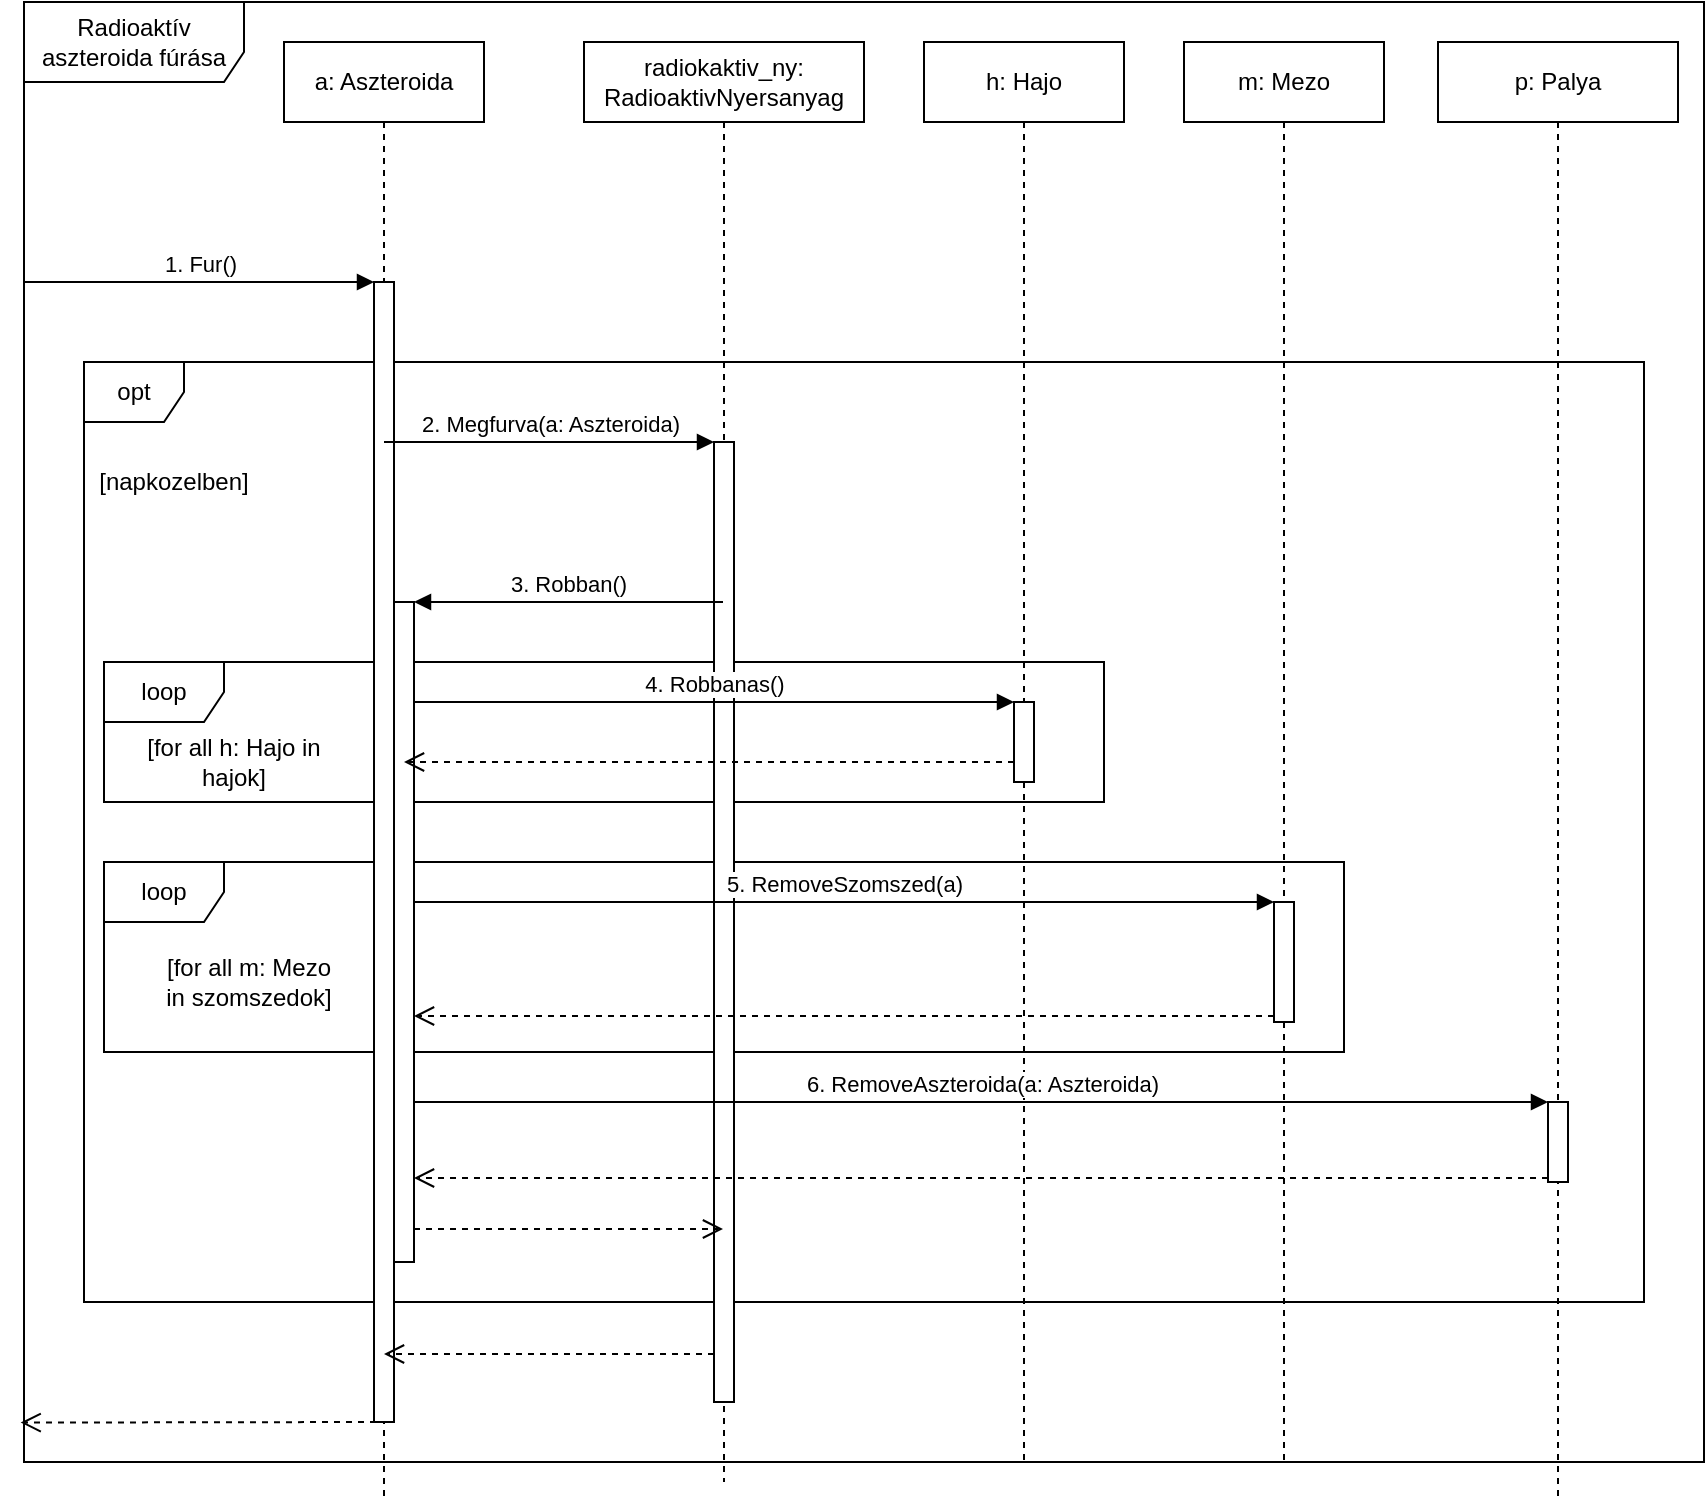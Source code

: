 <mxfile version="14.5.3" type="github" pages="2">
  <diagram id="Rjy7DIeg4grlGBXOI1I1" name="Page-1">
    <mxGraphModel dx="1695" dy="450" grid="1" gridSize="10" guides="1" tooltips="1" connect="1" arrows="1" fold="1" page="1" pageScale="1" pageWidth="827" pageHeight="1169" math="0" shadow="0">
      <root>
        <mxCell id="0" />
        <mxCell id="1" parent="0" />
        <mxCell id="vefwPqPzzZ4kYgLpNcf5-1" value="Radioaktív aszteroida fúrása" style="shape=umlFrame;whiteSpace=wrap;html=1;width=110;height=40;" vertex="1" parent="1">
          <mxGeometry y="190" width="840" height="730" as="geometry" />
        </mxCell>
        <mxCell id="MeOerKK49-KA1nSiK9yO-4" value="opt" style="shape=umlFrame;whiteSpace=wrap;html=1;width=50;height=30;" parent="1" vertex="1">
          <mxGeometry x="30" y="370" width="780" height="470" as="geometry" />
        </mxCell>
        <mxCell id="MeOerKK49-KA1nSiK9yO-10" value="loop" style="shape=umlFrame;whiteSpace=wrap;html=1;" parent="1" vertex="1">
          <mxGeometry x="40" y="520" width="500" height="70" as="geometry" />
        </mxCell>
        <mxCell id="4TLl59DcIBhPbdApSVMo-17" value="loop" style="shape=umlFrame;whiteSpace=wrap;html=1;" parent="1" vertex="1">
          <mxGeometry x="40" y="620" width="620" height="95" as="geometry" />
        </mxCell>
        <mxCell id="4TLl59DcIBhPbdApSVMo-1" value="a: Aszteroida" style="shape=umlLifeline;perimeter=lifelinePerimeter;whiteSpace=wrap;html=1;container=1;collapsible=0;recursiveResize=0;outlineConnect=0;" parent="1" vertex="1">
          <mxGeometry x="130" y="210" width="100" height="730" as="geometry" />
        </mxCell>
        <mxCell id="4TLl59DcIBhPbdApSVMo-2" value="" style="html=1;points=[];perimeter=orthogonalPerimeter;" parent="4TLl59DcIBhPbdApSVMo-1" vertex="1">
          <mxGeometry x="45" y="120" width="10" height="570" as="geometry" />
        </mxCell>
        <mxCell id="4TLl59DcIBhPbdApSVMo-3" value="1. Fur()" style="html=1;verticalAlign=bottom;endArrow=block;entryX=0;entryY=0;" parent="4TLl59DcIBhPbdApSVMo-1" target="4TLl59DcIBhPbdApSVMo-2" edge="1">
          <mxGeometry relative="1" as="geometry">
            <mxPoint x="-130" y="120" as="sourcePoint" />
          </mxGeometry>
        </mxCell>
        <mxCell id="4TLl59DcIBhPbdApSVMo-9" value="" style="html=1;points=[];perimeter=orthogonalPerimeter;" parent="4TLl59DcIBhPbdApSVMo-1" vertex="1">
          <mxGeometry x="55" y="280" width="10" height="330" as="geometry" />
        </mxCell>
        <mxCell id="4TLl59DcIBhPbdApSVMo-5" value="radiokaktiv_ny: RadioaktivNyersanyag" style="shape=umlLifeline;perimeter=lifelinePerimeter;whiteSpace=wrap;html=1;container=1;collapsible=0;recursiveResize=0;outlineConnect=0;" parent="1" vertex="1">
          <mxGeometry x="280" y="210" width="140" height="720" as="geometry" />
        </mxCell>
        <mxCell id="4TLl59DcIBhPbdApSVMo-6" value="" style="html=1;points=[];perimeter=orthogonalPerimeter;" parent="4TLl59DcIBhPbdApSVMo-5" vertex="1">
          <mxGeometry x="65" y="200" width="10" height="480" as="geometry" />
        </mxCell>
        <mxCell id="4TLl59DcIBhPbdApSVMo-8" value="" style="html=1;verticalAlign=bottom;endArrow=open;dashed=1;endSize=8;exitX=0;exitY=0.95;" parent="1" source="4TLl59DcIBhPbdApSVMo-6" target="4TLl59DcIBhPbdApSVMo-1" edge="1">
          <mxGeometry relative="1" as="geometry">
            <mxPoint x="375" y="406" as="targetPoint" />
          </mxGeometry>
        </mxCell>
        <mxCell id="4TLl59DcIBhPbdApSVMo-7" value="2. Megfurva(a: Aszteroida)" style="html=1;verticalAlign=bottom;endArrow=block;entryX=0;entryY=0;" parent="1" source="4TLl59DcIBhPbdApSVMo-1" target="4TLl59DcIBhPbdApSVMo-6" edge="1">
          <mxGeometry relative="1" as="geometry">
            <mxPoint x="375" y="330" as="sourcePoint" />
          </mxGeometry>
        </mxCell>
        <mxCell id="4TLl59DcIBhPbdApSVMo-10" value="3. Robban()" style="html=1;verticalAlign=bottom;endArrow=block;entryX=1;entryY=0;" parent="1" source="4TLl59DcIBhPbdApSVMo-5" target="4TLl59DcIBhPbdApSVMo-9" edge="1">
          <mxGeometry relative="1" as="geometry">
            <mxPoint x="255" y="430" as="sourcePoint" />
          </mxGeometry>
        </mxCell>
        <mxCell id="4TLl59DcIBhPbdApSVMo-11" value="" style="html=1;verticalAlign=bottom;endArrow=open;dashed=1;endSize=8;exitX=1;exitY=0.95;" parent="1" source="4TLl59DcIBhPbdApSVMo-9" target="4TLl59DcIBhPbdApSVMo-5" edge="1">
          <mxGeometry relative="1" as="geometry">
            <mxPoint x="255" y="487" as="targetPoint" />
          </mxGeometry>
        </mxCell>
        <mxCell id="4TLl59DcIBhPbdApSVMo-12" value="h: Hajo" style="shape=umlLifeline;perimeter=lifelinePerimeter;whiteSpace=wrap;html=1;container=1;collapsible=0;recursiveResize=0;outlineConnect=0;" parent="1" vertex="1">
          <mxGeometry x="450" y="210" width="100" height="710" as="geometry" />
        </mxCell>
        <mxCell id="4TLl59DcIBhPbdApSVMo-14" value="" style="html=1;points=[];perimeter=orthogonalPerimeter;" parent="4TLl59DcIBhPbdApSVMo-12" vertex="1">
          <mxGeometry x="45" y="330" width="10" height="40" as="geometry" />
        </mxCell>
        <mxCell id="4TLl59DcIBhPbdApSVMo-15" value="4. Robbanas()" style="html=1;verticalAlign=bottom;endArrow=block;entryX=0;entryY=0;" parent="1" source="4TLl59DcIBhPbdApSVMo-9" target="4TLl59DcIBhPbdApSVMo-14" edge="1">
          <mxGeometry relative="1" as="geometry">
            <mxPoint x="200" y="410" as="sourcePoint" />
          </mxGeometry>
        </mxCell>
        <mxCell id="4TLl59DcIBhPbdApSVMo-18" value="[for all h: Hajo in hajok]" style="text;html=1;strokeColor=none;fillColor=none;align=center;verticalAlign=middle;whiteSpace=wrap;rounded=0;" parent="1" vertex="1">
          <mxGeometry x="60" y="560" width="90" height="20" as="geometry" />
        </mxCell>
        <mxCell id="4TLl59DcIBhPbdApSVMo-19" value="p: Palya" style="shape=umlLifeline;perimeter=lifelinePerimeter;whiteSpace=wrap;html=1;container=1;collapsible=0;recursiveResize=0;outlineConnect=0;" parent="1" vertex="1">
          <mxGeometry x="707" y="210" width="120" height="730" as="geometry" />
        </mxCell>
        <mxCell id="4TLl59DcIBhPbdApSVMo-20" value="" style="html=1;points=[];perimeter=orthogonalPerimeter;" parent="4TLl59DcIBhPbdApSVMo-19" vertex="1">
          <mxGeometry x="55" y="530" width="10" height="40" as="geometry" />
        </mxCell>
        <mxCell id="4TLl59DcIBhPbdApSVMo-21" value="6. RemoveAszteroida(a: Aszteroida)" style="html=1;verticalAlign=bottom;endArrow=block;entryX=0;entryY=0;" parent="1" source="4TLl59DcIBhPbdApSVMo-9" target="4TLl59DcIBhPbdApSVMo-20" edge="1">
          <mxGeometry relative="1" as="geometry">
            <mxPoint x="655" y="490" as="sourcePoint" />
          </mxGeometry>
        </mxCell>
        <mxCell id="4TLl59DcIBhPbdApSVMo-22" value="" style="html=1;verticalAlign=bottom;endArrow=open;dashed=1;endSize=8;exitX=0;exitY=0.95;" parent="1" source="4TLl59DcIBhPbdApSVMo-20" target="4TLl59DcIBhPbdApSVMo-9" edge="1">
          <mxGeometry x="-0.056" y="32" relative="1" as="geometry">
            <mxPoint x="655" y="566" as="targetPoint" />
            <mxPoint as="offset" />
          </mxGeometry>
        </mxCell>
        <mxCell id="MeOerKK49-KA1nSiK9yO-1" value="" style="endArrow=open;startArrow=none;endFill=0;startFill=0;endSize=8;html=1;verticalAlign=bottom;dashed=1;labelBackgroundColor=none;" parent="1" source="4TLl59DcIBhPbdApSVMo-14" edge="1">
          <mxGeometry x="-0.115" y="-10" width="160" relative="1" as="geometry">
            <mxPoint x="370" y="450" as="sourcePoint" />
            <mxPoint x="190" y="570" as="targetPoint" />
            <mxPoint as="offset" />
          </mxGeometry>
        </mxCell>
        <mxCell id="MeOerKK49-KA1nSiK9yO-6" value="m: Mezo" style="shape=umlLifeline;perimeter=lifelinePerimeter;whiteSpace=wrap;html=1;container=1;collapsible=0;recursiveResize=0;outlineConnect=0;" parent="1" vertex="1">
          <mxGeometry x="580" y="210" width="100" height="710" as="geometry" />
        </mxCell>
        <mxCell id="MeOerKK49-KA1nSiK9yO-7" value="" style="html=1;points=[];perimeter=orthogonalPerimeter;" parent="MeOerKK49-KA1nSiK9yO-6" vertex="1">
          <mxGeometry x="45" y="430" width="10" height="60" as="geometry" />
        </mxCell>
        <mxCell id="MeOerKK49-KA1nSiK9yO-8" value="5. RemoveSzomszed(a)" style="html=1;verticalAlign=bottom;endArrow=block;entryX=0;entryY=0;" parent="1" source="4TLl59DcIBhPbdApSVMo-9" target="MeOerKK49-KA1nSiK9yO-7" edge="1">
          <mxGeometry relative="1" as="geometry">
            <mxPoint x="200" y="490" as="sourcePoint" />
          </mxGeometry>
        </mxCell>
        <mxCell id="MeOerKK49-KA1nSiK9yO-9" value="" style="html=1;verticalAlign=bottom;endArrow=open;dashed=1;endSize=8;exitX=0;exitY=0.95;" parent="1" source="MeOerKK49-KA1nSiK9yO-7" target="4TLl59DcIBhPbdApSVMo-9" edge="1">
          <mxGeometry x="-0.001" y="-45" relative="1" as="geometry">
            <mxPoint x="675" y="566" as="targetPoint" />
            <mxPoint as="offset" />
          </mxGeometry>
        </mxCell>
        <mxCell id="MeOerKK49-KA1nSiK9yO-18" value="[for all m: Mezo in szomszedok]" style="text;html=1;strokeColor=none;fillColor=none;align=center;verticalAlign=middle;whiteSpace=wrap;rounded=0;" parent="1" vertex="1">
          <mxGeometry x="65" y="670" width="95" height="20" as="geometry" />
        </mxCell>
        <mxCell id="MeOerKK49-KA1nSiK9yO-19" value="[napkozelben]" style="text;html=1;strokeColor=none;fillColor=none;align=center;verticalAlign=middle;whiteSpace=wrap;rounded=0;" parent="1" vertex="1">
          <mxGeometry x="20" y="420" width="110" height="20" as="geometry" />
        </mxCell>
        <mxCell id="4TLl59DcIBhPbdApSVMo-4" value="" style="html=1;verticalAlign=bottom;endArrow=open;dashed=1;endSize=8;exitX=0.1;exitY=1;entryX=-0.002;entryY=0.973;entryDx=0;entryDy=0;entryPerimeter=0;exitDx=0;exitDy=0;exitPerimeter=0;" parent="1" source="4TLl59DcIBhPbdApSVMo-2" edge="1" target="vefwPqPzzZ4kYgLpNcf5-1">
          <mxGeometry relative="1" as="geometry">
            <mxPoint x="90" y="888" as="targetPoint" />
          </mxGeometry>
        </mxCell>
      </root>
    </mxGraphModel>
  </diagram>
  <diagram id="1zvRQWgCW_XFk76CO3uB" name="Page-2">
    <mxGraphModel dx="1038" dy="548" grid="1" gridSize="10" guides="1" tooltips="1" connect="1" arrows="1" fold="1" page="1" pageScale="1" pageWidth="827" pageHeight="1169" math="0" shadow="0">
      <root>
        <mxCell id="gEA0rAeKUrwyfOQOb0nm-0" />
        <mxCell id="gEA0rAeKUrwyfOQOb0nm-1" parent="gEA0rAeKUrwyfOQOb0nm-0" />
        <mxCell id="5mKPGL81uqoDXcXCVs70-0" value="Radioaktív&lt;br&gt;fúrás" style="shape=umlFrame;whiteSpace=wrap;html=1;width=80;height=50;" parent="gEA0rAeKUrwyfOQOb0nm-1" vertex="1">
          <mxGeometry x="40" y="75" width="830" height="540" as="geometry" />
        </mxCell>
        <mxCell id="obV4PO8V5TS8Af0Fve6h-1" value="alt" style="shape=umlFrame;whiteSpace=wrap;html=1;" vertex="1" parent="gEA0rAeKUrwyfOQOb0nm-1">
          <mxGeometry x="60" y="205" width="780" height="385" as="geometry" />
        </mxCell>
        <mxCell id="ll2xDT3dP-c115ET4ift-3" value="loop" style="shape=umlFrame;whiteSpace=wrap;html=1;" parent="gEA0rAeKUrwyfOQOb0nm-1" vertex="1">
          <mxGeometry x="230" y="330" width="450" height="75" as="geometry" />
        </mxCell>
        <mxCell id="gEA0rAeKUrwyfOQOb0nm-2" value="u: Uran" style="shape=umlLifeline;perimeter=lifelinePerimeter;whiteSpace=wrap;html=1;container=1;collapsible=0;recursiveResize=0;outlineConnect=0;" parent="gEA0rAeKUrwyfOQOb0nm-1" vertex="1">
          <mxGeometry x="130" y="115" width="100" height="505" as="geometry" />
        </mxCell>
        <mxCell id="DI1ERy2E2aJ-kQtJfRe--0" value="" style="html=1;points=[];perimeter=orthogonalPerimeter;" parent="gEA0rAeKUrwyfOQOb0nm-2" vertex="1">
          <mxGeometry x="45" y="80" width="10" height="410" as="geometry" />
        </mxCell>
        <mxCell id="DI1ERy2E2aJ-kQtJfRe--1" value="1. Megfurva(a: Aszteroida)" style="html=1;verticalAlign=bottom;endArrow=block;entryX=0;entryY=0;" parent="gEA0rAeKUrwyfOQOb0nm-2" target="DI1ERy2E2aJ-kQtJfRe--0" edge="1">
          <mxGeometry relative="1" as="geometry">
            <mxPoint x="-90" y="80" as="sourcePoint" />
          </mxGeometry>
        </mxCell>
        <mxCell id="Lnio0oATx6du8sGpmg3y-0" value="a: Aszteroida" style="shape=umlLifeline;perimeter=lifelinePerimeter;whiteSpace=wrap;html=1;container=1;collapsible=0;recursiveResize=0;outlineConnect=0;" parent="gEA0rAeKUrwyfOQOb0nm-1" vertex="1">
          <mxGeometry x="300" y="120" width="100" height="500" as="geometry" />
        </mxCell>
        <mxCell id="mDdEdNz_CvxorMiRK74d-0" value="" style="html=1;points=[];perimeter=orthogonalPerimeter;" parent="Lnio0oATx6du8sGpmg3y-0" vertex="1">
          <mxGeometry x="45" y="110" width="10" height="260" as="geometry" />
        </mxCell>
        <mxCell id="mDdEdNz_CvxorMiRK74d-2" value="" style="html=1;verticalAlign=bottom;endArrow=open;dashed=1;endSize=8;exitX=0.26;exitY=1.004;exitDx=0;exitDy=0;exitPerimeter=0;" parent="gEA0rAeKUrwyfOQOb0nm-1" source="mDdEdNz_CvxorMiRK74d-0" target="gEA0rAeKUrwyfOQOb0nm-2" edge="1">
          <mxGeometry x="-0.293" y="-16" relative="1" as="geometry">
            <mxPoint x="275" y="306" as="targetPoint" />
            <mxPoint as="offset" />
          </mxGeometry>
        </mxCell>
        <mxCell id="mDdEdNz_CvxorMiRK74d-1" value="2. Robban()" style="html=1;verticalAlign=bottom;endArrow=block;entryX=0;entryY=0;" parent="gEA0rAeKUrwyfOQOb0nm-1" source="gEA0rAeKUrwyfOQOb0nm-2" target="mDdEdNz_CvxorMiRK74d-0" edge="1">
          <mxGeometry relative="1" as="geometry">
            <mxPoint x="275" y="230" as="sourcePoint" />
          </mxGeometry>
        </mxCell>
        <mxCell id="wa85sXHv1oqVOdliKzrx-0" value="h: Hajo" style="shape=umlLifeline;perimeter=lifelinePerimeter;whiteSpace=wrap;html=1;container=1;collapsible=0;recursiveResize=0;outlineConnect=0;" parent="gEA0rAeKUrwyfOQOb0nm-1" vertex="1">
          <mxGeometry x="450" y="120" width="100" height="500" as="geometry" />
        </mxCell>
        <mxCell id="FRHCIu5AHI_1_hx7W8Nl-0" value="" style="html=1;points=[];perimeter=orthogonalPerimeter;" parent="wa85sXHv1oqVOdliKzrx-0" vertex="1">
          <mxGeometry x="45" y="150" width="10" height="30" as="geometry" />
        </mxCell>
        <mxCell id="wa85sXHv1oqVOdliKzrx-1" value="m: Mezo" style="shape=umlLifeline;perimeter=lifelinePerimeter;whiteSpace=wrap;html=1;container=1;collapsible=0;recursiveResize=0;outlineConnect=0;" parent="gEA0rAeKUrwyfOQOb0nm-1" vertex="1">
          <mxGeometry x="600" y="120" width="100" height="500" as="geometry" />
        </mxCell>
        <mxCell id="ll2xDT3dP-c115ET4ift-0" value="" style="html=1;points=[];perimeter=orthogonalPerimeter;" parent="wa85sXHv1oqVOdliKzrx-1" vertex="1">
          <mxGeometry x="45" y="230" width="10" height="40" as="geometry" />
        </mxCell>
        <mxCell id="wa85sXHv1oqVOdliKzrx-2" value="p: Palya" style="shape=umlLifeline;perimeter=lifelinePerimeter;whiteSpace=wrap;html=1;container=1;collapsible=0;recursiveResize=0;outlineConnect=0;" parent="gEA0rAeKUrwyfOQOb0nm-1" vertex="1">
          <mxGeometry x="740" y="120" width="100" height="500" as="geometry" />
        </mxCell>
        <mxCell id="MoJVxfzbeK35qLnsbgvp-0" value="" style="html=1;points=[];perimeter=orthogonalPerimeter;" parent="wa85sXHv1oqVOdliKzrx-2" vertex="1">
          <mxGeometry x="45" y="310" width="10" height="40" as="geometry" />
        </mxCell>
        <mxCell id="FRHCIu5AHI_1_hx7W8Nl-1" value="3. Robbanas()" style="html=1;verticalAlign=bottom;endArrow=block;entryX=0;entryY=0;" parent="gEA0rAeKUrwyfOQOb0nm-1" source="Lnio0oATx6du8sGpmg3y-0" target="FRHCIu5AHI_1_hx7W8Nl-0" edge="1">
          <mxGeometry relative="1" as="geometry">
            <mxPoint x="425" y="250" as="sourcePoint" />
          </mxGeometry>
        </mxCell>
        <mxCell id="FRHCIu5AHI_1_hx7W8Nl-2" value="" style="html=1;verticalAlign=bottom;endArrow=open;dashed=1;endSize=8;exitX=0;exitY=0.95;" parent="gEA0rAeKUrwyfOQOb0nm-1" source="FRHCIu5AHI_1_hx7W8Nl-0" target="Lnio0oATx6du8sGpmg3y-0" edge="1">
          <mxGeometry relative="1" as="geometry">
            <mxPoint x="425" y="326" as="targetPoint" />
          </mxGeometry>
        </mxCell>
        <mxCell id="MoJVxfzbeK35qLnsbgvp-1" value="5. RemoveAszteroida(a)" style="html=1;verticalAlign=bottom;endArrow=block;entryX=0;entryY=0;" parent="gEA0rAeKUrwyfOQOb0nm-1" source="Lnio0oATx6du8sGpmg3y-0" target="MoJVxfzbeK35qLnsbgvp-0" edge="1">
          <mxGeometry x="0.013" relative="1" as="geometry">
            <mxPoint x="570" y="330" as="sourcePoint" />
            <mxPoint x="1" as="offset" />
          </mxGeometry>
        </mxCell>
        <mxCell id="MoJVxfzbeK35qLnsbgvp-2" value="" style="html=1;verticalAlign=bottom;endArrow=open;dashed=1;endSize=8;exitX=0;exitY=0.95;" parent="gEA0rAeKUrwyfOQOb0nm-1" source="MoJVxfzbeK35qLnsbgvp-0" target="Lnio0oATx6du8sGpmg3y-0" edge="1">
          <mxGeometry relative="1" as="geometry">
            <mxPoint x="570" y="406" as="targetPoint" />
          </mxGeometry>
        </mxCell>
        <mxCell id="nLlKplyffB55E6Mv-8_a-0" value="loop" style="shape=umlFrame;whiteSpace=wrap;html=1;" parent="gEA0rAeKUrwyfOQOb0nm-1" vertex="1">
          <mxGeometry x="230" y="250" width="334" height="70" as="geometry" />
        </mxCell>
        <mxCell id="nLlKplyffB55E6Mv-8_a-1" value="[for all h:Hajo in hajok]&amp;nbsp;" style="text;html=1;strokeColor=none;fillColor=none;align=center;verticalAlign=middle;whiteSpace=wrap;rounded=0;" parent="gEA0rAeKUrwyfOQOb0nm-1" vertex="1">
          <mxGeometry x="240" y="290" width="109" height="20" as="geometry" />
        </mxCell>
        <mxCell id="ll2xDT3dP-c115ET4ift-1" value="4. RemoveSzomszed(a: Aszteroida)" style="html=1;verticalAlign=bottom;endArrow=block;entryX=0;entryY=0;" parent="gEA0rAeKUrwyfOQOb0nm-1" source="Lnio0oATx6du8sGpmg3y-0" target="ll2xDT3dP-c115ET4ift-0" edge="1">
          <mxGeometry relative="1" as="geometry">
            <mxPoint x="575" y="330" as="sourcePoint" />
          </mxGeometry>
        </mxCell>
        <mxCell id="ll2xDT3dP-c115ET4ift-2" value="" style="html=1;verticalAlign=bottom;endArrow=open;dashed=1;endSize=8;exitX=0;exitY=0.95;" parent="gEA0rAeKUrwyfOQOb0nm-1" source="ll2xDT3dP-c115ET4ift-0" target="mDdEdNz_CvxorMiRK74d-0" edge="1">
          <mxGeometry relative="1" as="geometry">
            <mxPoint x="575" y="406" as="targetPoint" />
          </mxGeometry>
        </mxCell>
        <mxCell id="ll2xDT3dP-c115ET4ift-4" value="[for all m:Mezo in szomszedok]&amp;nbsp;" style="text;html=1;strokeColor=none;fillColor=none;align=center;verticalAlign=middle;whiteSpace=wrap;rounded=0;" parent="gEA0rAeKUrwyfOQOb0nm-1" vertex="1">
          <mxGeometry x="240" y="370" width="95" height="20" as="geometry" />
        </mxCell>
        <mxCell id="obV4PO8V5TS8Af0Fve6h-2" value="[expozicio == 3]" style="text;html=1;strokeColor=none;fillColor=none;align=center;verticalAlign=middle;whiteSpace=wrap;rounded=0;" vertex="1" parent="gEA0rAeKUrwyfOQOb0nm-1">
          <mxGeometry x="70" y="240" width="90" height="20" as="geometry" />
        </mxCell>
        <mxCell id="obV4PO8V5TS8Af0Fve6h-3" value="[expozicio &amp;lt; 3]" style="text;html=1;strokeColor=none;fillColor=none;align=center;verticalAlign=middle;whiteSpace=wrap;rounded=0;" vertex="1" parent="gEA0rAeKUrwyfOQOb0nm-1">
          <mxGeometry x="70" y="510" width="90" height="20" as="geometry" />
        </mxCell>
        <mxCell id="DI1ERy2E2aJ-kQtJfRe--2" value="" style="html=1;verticalAlign=bottom;endArrow=open;dashed=1;endSize=8;entryX=-0.003;entryY=0.975;entryDx=0;entryDy=0;entryPerimeter=0;" parent="gEA0rAeKUrwyfOQOb0nm-1" edge="1" target="5mKPGL81uqoDXcXCVs70-0">
          <mxGeometry relative="1" as="geometry">
            <mxPoint x="40" y="518" as="targetPoint" />
            <mxPoint x="177" y="602" as="sourcePoint" />
          </mxGeometry>
        </mxCell>
        <mxCell id="obV4PO8V5TS8Af0Fve6h-4" value="" style="endArrow=none;dashed=1;html=1;dashPattern=1 3;strokeWidth=2;exitX=-0.001;exitY=0.766;exitDx=0;exitDy=0;exitPerimeter=0;entryX=1.003;entryY=0.766;entryDx=0;entryDy=0;entryPerimeter=0;" edge="1" parent="gEA0rAeKUrwyfOQOb0nm-1" source="obV4PO8V5TS8Af0Fve6h-1" target="obV4PO8V5TS8Af0Fve6h-1">
          <mxGeometry width="50" height="50" relative="1" as="geometry">
            <mxPoint x="500" y="400" as="sourcePoint" />
            <mxPoint x="550" y="350" as="targetPoint" />
          </mxGeometry>
        </mxCell>
        <mxCell id="obV4PO8V5TS8Af0Fve6h-6" value="SetExpozicio(expozicio + 1)" style="edgeStyle=orthogonalEdgeStyle;html=1;align=left;spacingLeft=2;endArrow=block;rounded=0;entryX=1;entryY=0;" edge="1" target="obV4PO8V5TS8Af0Fve6h-5" parent="gEA0rAeKUrwyfOQOb0nm-1" source="DI1ERy2E2aJ-kQtJfRe--0">
          <mxGeometry relative="1" as="geometry">
            <mxPoint x="200" y="510" as="sourcePoint" />
            <Array as="points">
              <mxPoint x="230" y="510" />
              <mxPoint x="230" y="530" />
            </Array>
          </mxGeometry>
        </mxCell>
        <mxCell id="obV4PO8V5TS8Af0Fve6h-5" value="" style="html=1;points=[];perimeter=orthogonalPerimeter;" vertex="1" parent="gEA0rAeKUrwyfOQOb0nm-1">
          <mxGeometry x="185" y="530" width="10" height="40" as="geometry" />
        </mxCell>
      </root>
    </mxGraphModel>
  </diagram>
</mxfile>
